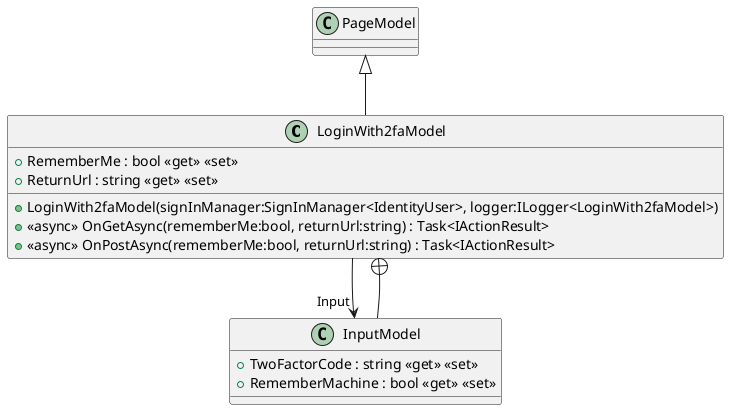 @startuml
class LoginWith2faModel {
    + LoginWith2faModel(signInManager:SignInManager<IdentityUser>, logger:ILogger<LoginWith2faModel>)
    + RememberMe : bool <<get>> <<set>>
    + ReturnUrl : string <<get>> <<set>>
    + <<async>> OnGetAsync(rememberMe:bool, returnUrl:string) : Task<IActionResult>
    + <<async>> OnPostAsync(rememberMe:bool, returnUrl:string) : Task<IActionResult>
}
class InputModel {
    + TwoFactorCode : string <<get>> <<set>>
    + RememberMachine : bool <<get>> <<set>>
}
PageModel <|-- LoginWith2faModel
LoginWith2faModel --> "Input" InputModel
LoginWith2faModel +-- InputModel
@enduml
